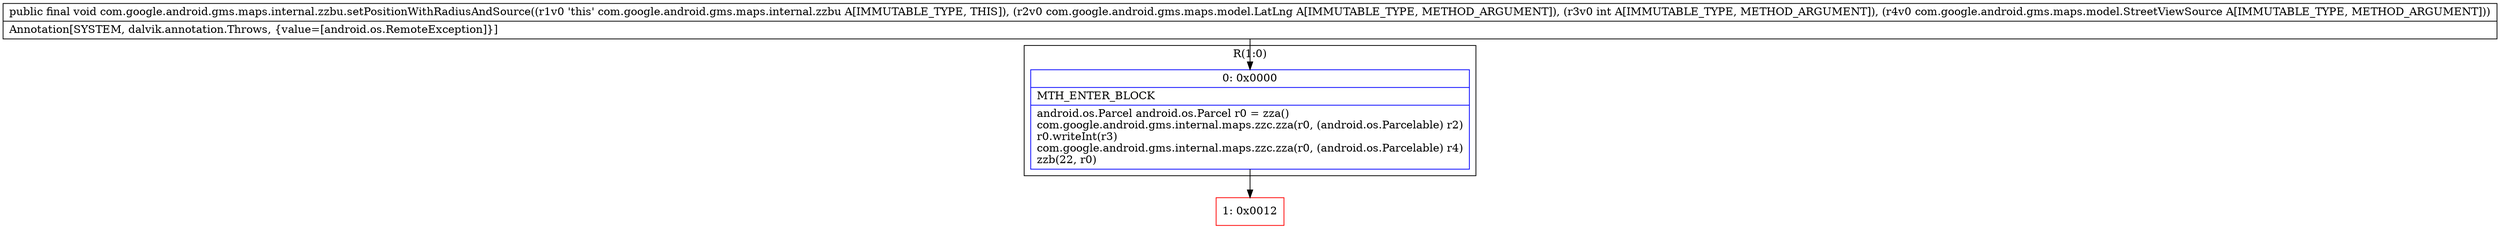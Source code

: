 digraph "CFG forcom.google.android.gms.maps.internal.zzbu.setPositionWithRadiusAndSource(Lcom\/google\/android\/gms\/maps\/model\/LatLng;ILcom\/google\/android\/gms\/maps\/model\/StreetViewSource;)V" {
subgraph cluster_Region_1207878125 {
label = "R(1:0)";
node [shape=record,color=blue];
Node_0 [shape=record,label="{0\:\ 0x0000|MTH_ENTER_BLOCK\l|android.os.Parcel android.os.Parcel r0 = zza()\lcom.google.android.gms.internal.maps.zzc.zza(r0, (android.os.Parcelable) r2)\lr0.writeInt(r3)\lcom.google.android.gms.internal.maps.zzc.zza(r0, (android.os.Parcelable) r4)\lzzb(22, r0)\l}"];
}
Node_1 [shape=record,color=red,label="{1\:\ 0x0012}"];
MethodNode[shape=record,label="{public final void com.google.android.gms.maps.internal.zzbu.setPositionWithRadiusAndSource((r1v0 'this' com.google.android.gms.maps.internal.zzbu A[IMMUTABLE_TYPE, THIS]), (r2v0 com.google.android.gms.maps.model.LatLng A[IMMUTABLE_TYPE, METHOD_ARGUMENT]), (r3v0 int A[IMMUTABLE_TYPE, METHOD_ARGUMENT]), (r4v0 com.google.android.gms.maps.model.StreetViewSource A[IMMUTABLE_TYPE, METHOD_ARGUMENT]))  | Annotation[SYSTEM, dalvik.annotation.Throws, \{value=[android.os.RemoteException]\}]\l}"];
MethodNode -> Node_0;
Node_0 -> Node_1;
}

